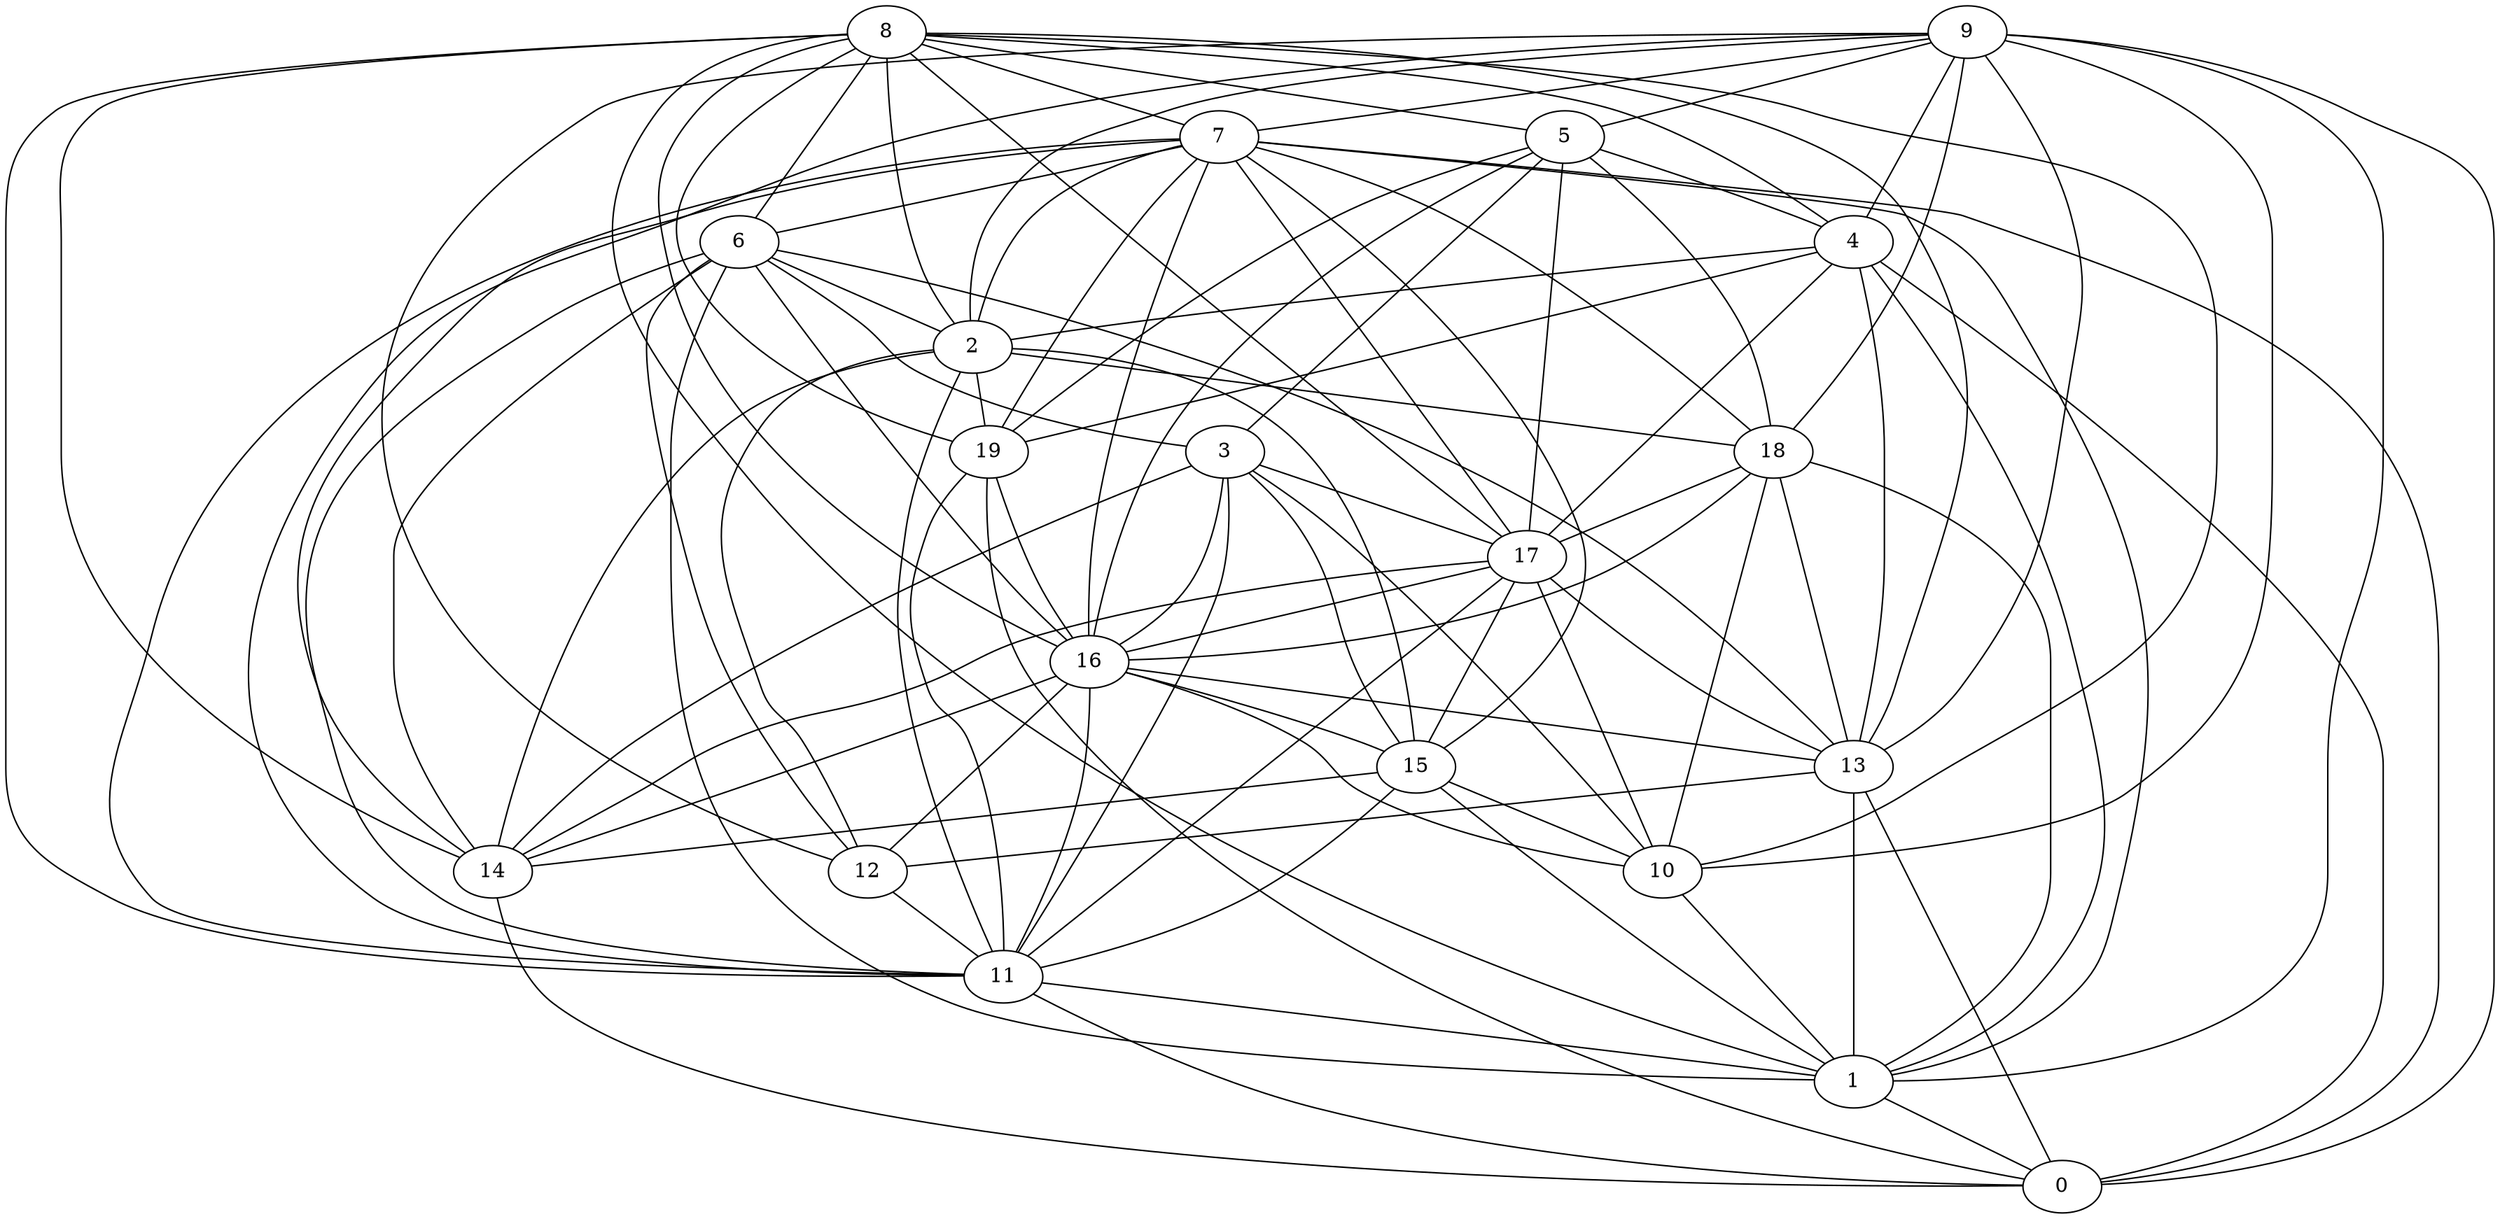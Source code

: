 digraph GG_graph {

subgraph G_graph {
edge [color = black]
"4" -> "1" [dir = none]
"5" -> "4" [dir = none]
"5" -> "3" [dir = none]
"5" -> "18" [dir = none]
"5" -> "19" [dir = none]
"5" -> "16" [dir = none]
"16" -> "15" [dir = none]
"16" -> "13" [dir = none]
"3" -> "14" [dir = none]
"3" -> "16" [dir = none]
"3" -> "17" [dir = none]
"10" -> "1" [dir = none]
"13" -> "1" [dir = none]
"15" -> "11" [dir = none]
"15" -> "10" [dir = none]
"15" -> "1" [dir = none]
"15" -> "14" [dir = none]
"18" -> "16" [dir = none]
"18" -> "13" [dir = none]
"18" -> "1" [dir = none]
"18" -> "10" [dir = none]
"2" -> "18" [dir = none]
"2" -> "12" [dir = none]
"2" -> "19" [dir = none]
"6" -> "14" [dir = none]
"6" -> "2" [dir = none]
"6" -> "3" [dir = none]
"6" -> "1" [dir = none]
"6" -> "16" [dir = none]
"6" -> "12" [dir = none]
"19" -> "0" [dir = none]
"1" -> "0" [dir = none]
"9" -> "0" [dir = none]
"9" -> "12" [dir = none]
"9" -> "11" [dir = none]
"9" -> "4" [dir = none]
"9" -> "18" [dir = none]
"9" -> "1" [dir = none]
"9" -> "2" [dir = none]
"8" -> "11" [dir = none]
"8" -> "4" [dir = none]
"8" -> "5" [dir = none]
"8" -> "17" [dir = none]
"8" -> "2" [dir = none]
"8" -> "19" [dir = none]
"8" -> "14" [dir = none]
"8" -> "7" [dir = none]
"8" -> "13" [dir = none]
"17" -> "10" [dir = none]
"17" -> "16" [dir = none]
"17" -> "11" [dir = none]
"7" -> "19" [dir = none]
"7" -> "1" [dir = none]
"7" -> "18" [dir = none]
"7" -> "15" [dir = none]
"7" -> "14" [dir = none]
"7" -> "6" [dir = none]
"19" -> "11" [dir = none]
"9" -> "10" [dir = none]
"7" -> "0" [dir = none]
"14" -> "0" [dir = none]
"19" -> "16" [dir = none]
"13" -> "12" [dir = none]
"9" -> "13" [dir = none]
"6" -> "13" [dir = none]
"4" -> "17" [dir = none]
"4" -> "13" [dir = none]
"8" -> "16" [dir = none]
"7" -> "16" [dir = none]
"8" -> "1" [dir = none]
"9" -> "7" [dir = none]
"2" -> "11" [dir = none]
"4" -> "19" [dir = none]
"5" -> "17" [dir = none]
"12" -> "11" [dir = none]
"16" -> "14" [dir = none]
"16" -> "11" [dir = none]
"4" -> "0" [dir = none]
"18" -> "17" [dir = none]
"11" -> "0" [dir = none]
"8" -> "10" [dir = none]
"17" -> "14" [dir = none]
"4" -> "2" [dir = none]
"7" -> "2" [dir = none]
"13" -> "0" [dir = none]
"7" -> "11" [dir = none]
"8" -> "6" [dir = none]
"17" -> "15" [dir = none]
"3" -> "15" [dir = none]
"17" -> "13" [dir = none]
"11" -> "1" [dir = none]
"7" -> "17" [dir = none]
"2" -> "14" [dir = none]
"16" -> "10" [dir = none]
"9" -> "5" [dir = none]
"3" -> "10" [dir = none]
"2" -> "15" [dir = none]
"3" -> "11" [dir = none]
"6" -> "11" [dir = none]
"16" -> "12" [dir = none]
}

}
